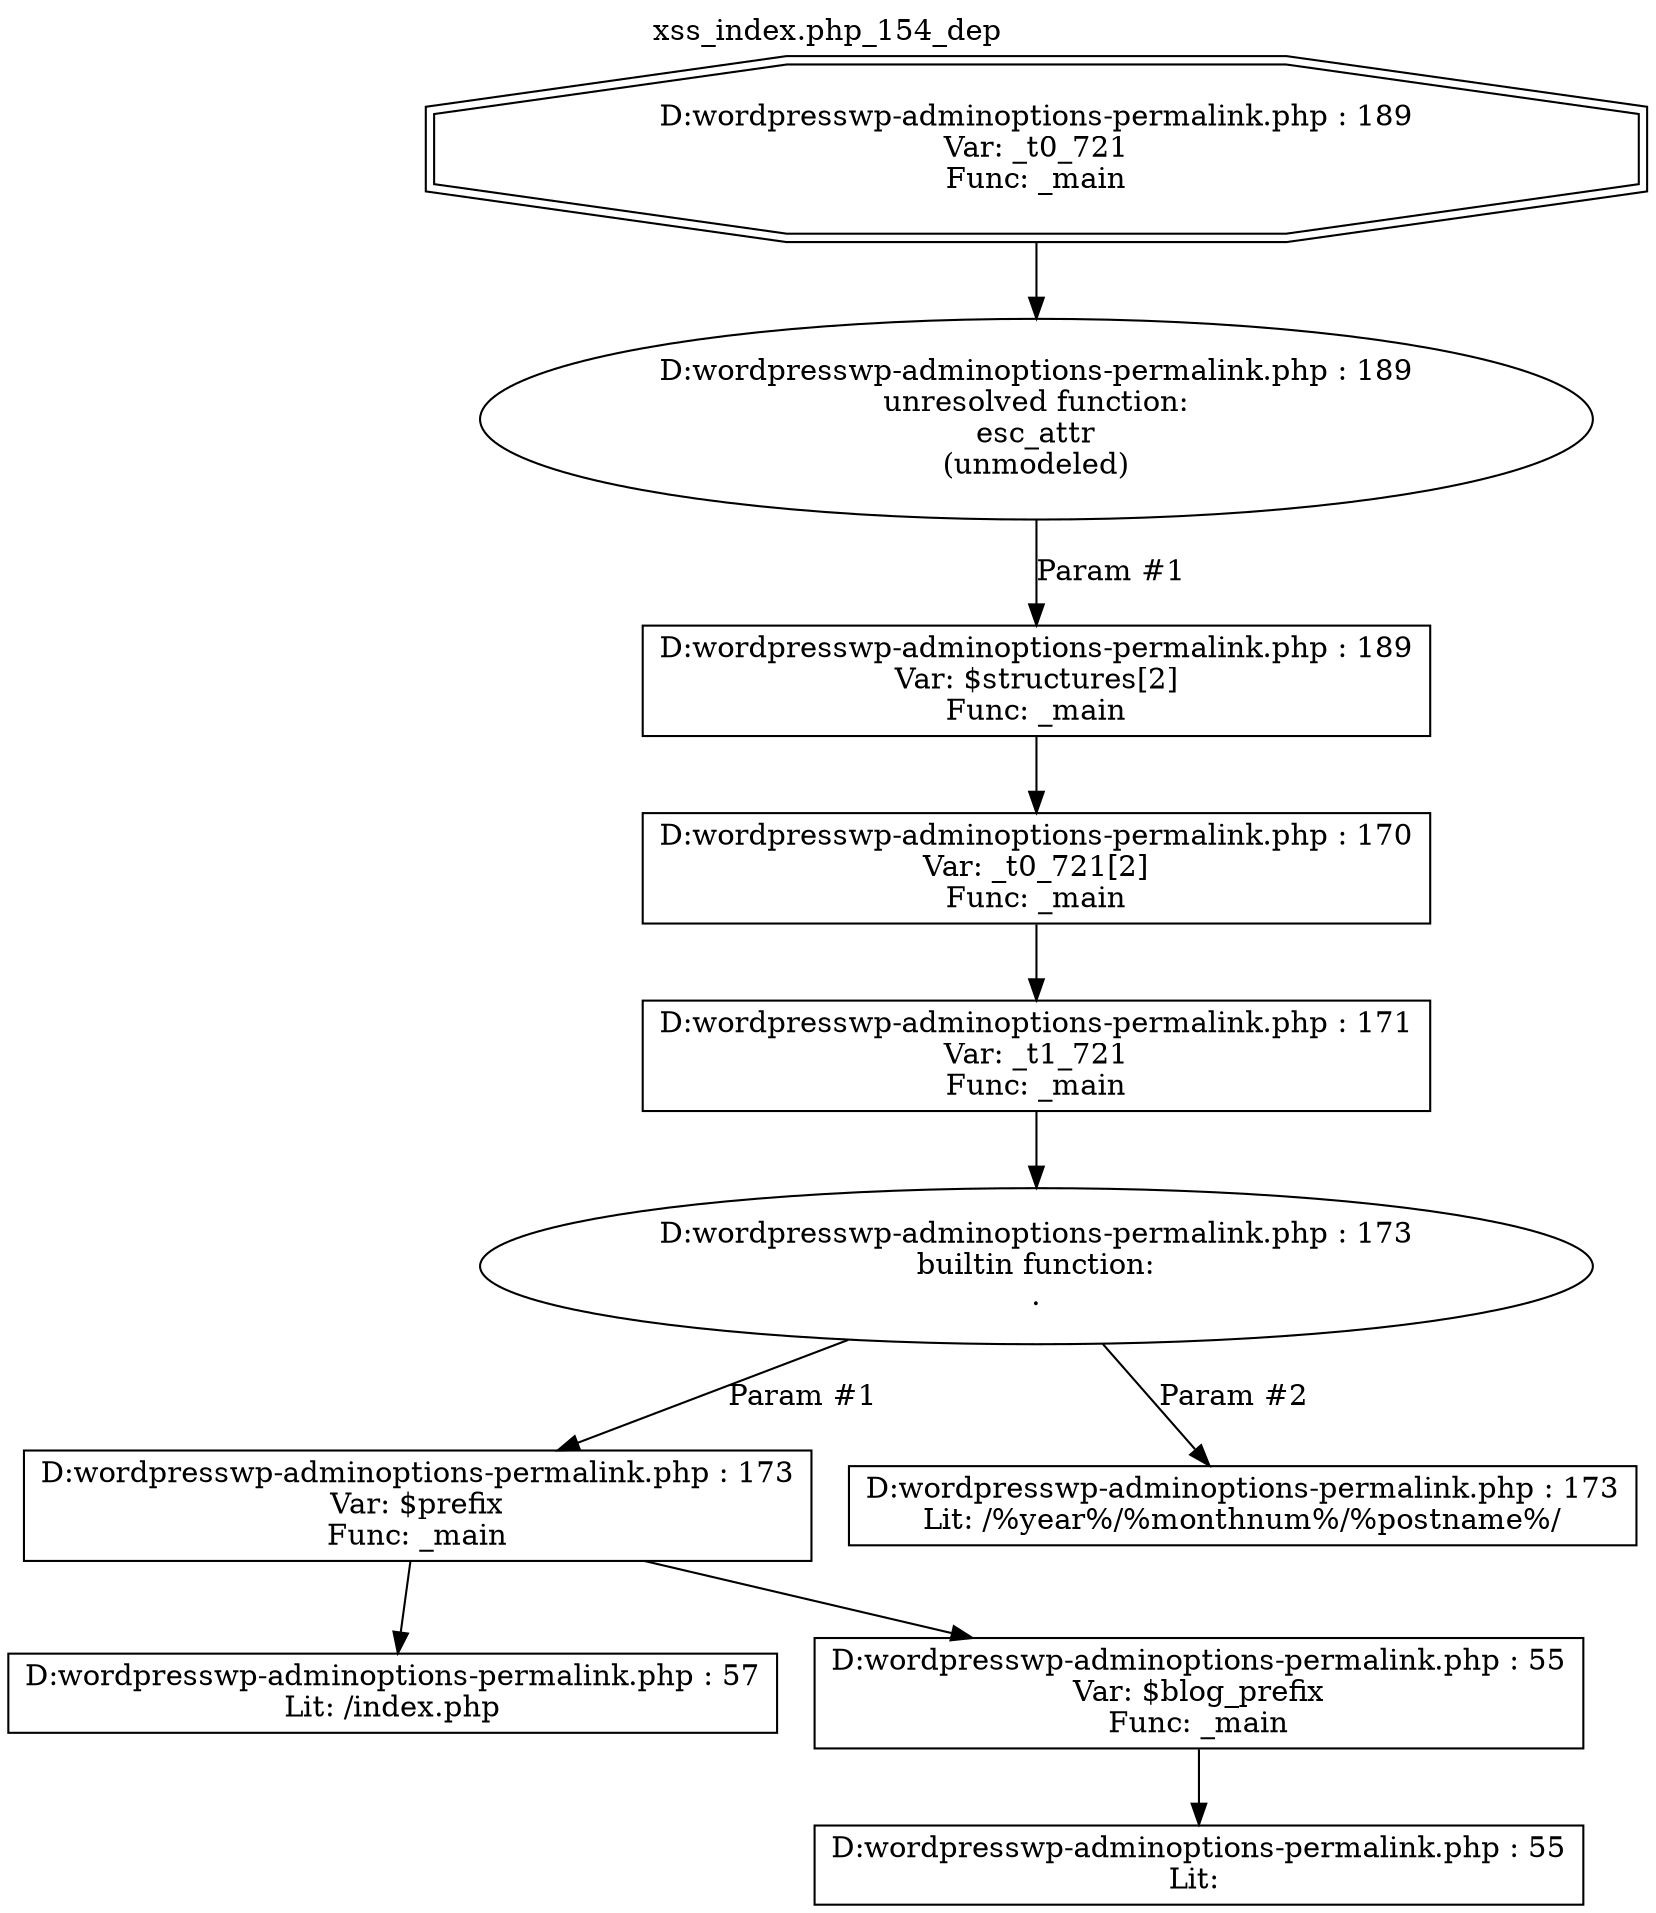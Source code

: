 digraph cfg {
  label="xss_index.php_154_dep";
  labelloc=t;
  n1 [shape=doubleoctagon, label="D:\wordpress\wp-admin\options-permalink.php : 189\nVar: _t0_721\nFunc: _main\n"];
  n2 [shape=ellipse, label="D:\wordpress\wp-admin\options-permalink.php : 189\nunresolved function:\nesc_attr\n(unmodeled)\n"];
  n3 [shape=box, label="D:\wordpress\wp-admin\options-permalink.php : 189\nVar: $structures[2]\nFunc: _main\n"];
  n4 [shape=box, label="D:\wordpress\wp-admin\options-permalink.php : 170\nVar: _t0_721[2]\nFunc: _main\n"];
  n5 [shape=box, label="D:\wordpress\wp-admin\options-permalink.php : 171\nVar: _t1_721\nFunc: _main\n"];
  n6 [shape=ellipse, label="D:\wordpress\wp-admin\options-permalink.php : 173\nbuiltin function:\n.\n"];
  n7 [shape=box, label="D:\wordpress\wp-admin\options-permalink.php : 173\nVar: $prefix\nFunc: _main\n"];
  n8 [shape=box, label="D:\wordpress\wp-admin\options-permalink.php : 57\nLit: /index.php\n"];
  n9 [shape=box, label="D:\wordpress\wp-admin\options-permalink.php : 55\nVar: $blog_prefix\nFunc: _main\n"];
  n10 [shape=box, label="D:\wordpress\wp-admin\options-permalink.php : 55\nLit: \n"];
  n11 [shape=box, label="D:\wordpress\wp-admin\options-permalink.php : 173\nLit: /%year%/%monthnum%/%postname%/\n"];
  n1 -> n2;
  n5 -> n6;
  n7 -> n8;
  n7 -> n9;
  n9 -> n10;
  n6 -> n7[label="Param #1"];
  n6 -> n11[label="Param #2"];
  n4 -> n5;
  n3 -> n4;
  n2 -> n3[label="Param #1"];
}
